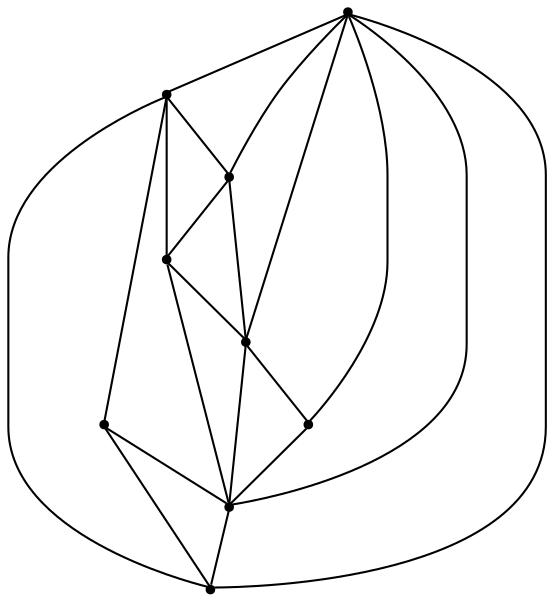 graph {
  node [shape=point,comment="{\"directed\":false,\"doi\":\"10.1007/978-3-642-00219-9_35\",\"figure\":\"1 (1)\"}"]

  v0 [pos="1011.9400014478106,707.0833720043452"]
  v1 [pos="833.244635542049,742.846443237921"]
  v2 [pos="869.0212319218834,764.2292363176441"]
  v3 [pos="833.2446355420489,778.5469306868735"]
  v4 [pos="869.0212319218833,835.6926041959509"]
  v5 [pos="833.244635542049,814.2474181358259"]
  v6 [pos="654.6117976964906,707.083372004345"]
  v7 [pos="833.244635542049,921.4112734630853"]
  v8 [pos="797.5931111890216,835.6926041959512"]

  v0 -- v1 [id="-1",pos="1011.9400014478106,707.0833720043452 833.244635542049,742.846443237921 833.244635542049,742.846443237921 833.244635542049,742.846443237921"]
  v6 -- v8 [id="-2",pos="654.6117976964906,707.083372004345 797.5931111890216,835.6926041959512 797.5931111890216,835.6926041959512 797.5931111890216,835.6926041959512"]
  v6 -- v0 [id="-3",pos="654.6117976964906,707.083372004345 1011.9400014478106,707.0833720043452 1011.9400014478106,707.0833720043452 1011.9400014478106,707.0833720043452"]
  v6 -- v7 [id="-4",pos="654.6117976964906,707.083372004345 833.244635542049,921.4112734630853 833.244635542049,921.4112734630853 833.244635542049,921.4112734630853"]
  v8 -- v1 [id="-5",pos="797.5931111890216,835.6926041959512 747.5308970251748,757.1056243125837 747.5308970251748,757.1056243125837 747.5308970251748,757.1056243125837 833.244635542049,742.846443237921 833.244635542049,742.846443237921 833.244635542049,742.846443237921"]
  v8 -- v7 [id="-7",pos="797.5931111890216,835.6926041959512 833.244635542049,921.4112734630853 833.244635542049,921.4112734630853 833.244635542049,921.4112734630853"]
  v7 -- v5 [id="-8",pos="833.244635542049,921.4112734630853 833.244635542049,814.2474181358259 833.244635542049,814.2474181358259 833.244635542049,814.2474181358259"]
  v7 -- v4 [id="-9",pos="833.244635542049,921.4112734630853 869.0212319218833,835.6926041959509 869.0212319218833,835.6926041959509 869.0212319218833,835.6926041959509"]
  v7 -- v0 [id="-10",pos="833.244635542049,921.4112734630853 1011.9400014478106,707.0833720043452 1011.9400014478106,707.0833720043452 1011.9400014478106,707.0833720043452"]
  v5 -- v2 [id="-11",pos="833.244635542049,814.2474181358259 869.0212319218834,764.2292363176441 869.0212319218834,764.2292363176441 869.0212319218834,764.2292363176441"]
  v5 -- v0 [id="-12",pos="833.244635542049,814.2474181358259 1011.9400014478106,707.0833720043452 1011.9400014478106,707.0833720043452 1011.9400014478106,707.0833720043452"]
  v3 -- v5 [id="-13",pos="833.2446355420489,778.5469306868735 833.244635542049,814.2474181358259 833.244635542049,814.2474181358259 833.244635542049,814.2474181358259"]
  v8 -- v5 [id="-15",pos="797.5931111890216,835.6926041959512 833.244635542049,814.2474181358259 833.244635542049,814.2474181358259 833.244635542049,814.2474181358259"]
  v1 -- v3 [id="-16",pos="833.244635542049,742.846443237921 833.2446355420489,778.5469306868735 833.2446355420489,778.5469306868735 833.2446355420489,778.5469306868735"]
  v1 -- v6 [id="-17",pos="833.244635542049,742.846443237921 654.6117976964906,707.083372004345 654.6117976964906,707.083372004345 654.6117976964906,707.083372004345"]
  v4 -- v0 [id="-18",pos="869.0212319218833,835.6926041959509 1011.9400014478106,707.0833720043452 1011.9400014478106,707.0833720043452 1011.9400014478106,707.0833720043452"]
  v4 -- v5 [id="-19",pos="869.0212319218833,835.6926041959509 833.244635542049,814.2474181358259 833.244635542049,814.2474181358259 833.244635542049,814.2474181358259"]
  v2 -- v3 [id="-20",pos="869.0212319218834,764.2292363176441 833.2446355420489,778.5469306868735 833.2446355420489,778.5469306868735 833.2446355420489,778.5469306868735"]
  v2 -- v0 [id="-21",pos="869.0212319218834,764.2292363176441 1011.9400014478106,707.0833720043452 1011.9400014478106,707.0833720043452 1011.9400014478106,707.0833720043452"]
  v2 -- v1 [id="-22",pos="869.0212319218834,764.2292363176441 833.244635542049,742.846443237921 833.244635542049,742.846443237921 833.244635542049,742.846443237921"]
}